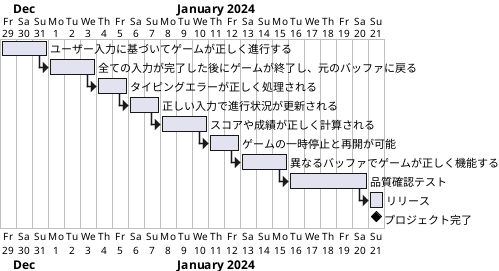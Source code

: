 @startgantt
Project starts 2023/12/29

[ユーザー入力に基づいてゲームが正しく進行する] lasts 3 days
[全ての入力が完了した後にゲームが終了し、元のバッファに戻る] starts at [ユーザー入力に基づいてゲームが正しく進行する]'s end and lasts 3 days
[タイピングエラーが正しく処理される] starts at [全ての入力が完了した後にゲームが終了し、元のバッファに戻る]'s end and lasts 2 days
[正しい入力で進行状況が更新される] starts at [タイピングエラーが正しく処理される]'s end and lasts 2 days
[スコアや成績が正しく計算される] starts at [正しい入力で進行状況が更新される]'s end and lasts 3 days
[ゲームの一時停止と再開が可能] starts at [スコアや成績が正しく計算される]'s end and lasts 2 days
[異なるバッファでゲームが正しく機能する] starts at [ゲームの一時停止と再開が可能]'s end and lasts 3 days

[品質確認テスト] starts at [異なるバッファでゲームが正しく機能する]'s end and lasts 5 days
[リリース] starts at [品質確認テスト]'s end and lasts 1 day
[プロジェクト完了] happens at [リリース]'s end
@endgantt
